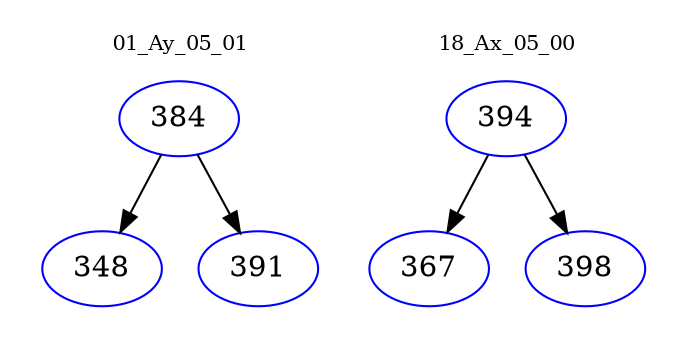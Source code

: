 digraph{
subgraph cluster_0 {
color = white
label = "01_Ay_05_01";
fontsize=10;
T0_384 [label="384", color="blue"]
T0_384 -> T0_348 [color="black"]
T0_348 [label="348", color="blue"]
T0_384 -> T0_391 [color="black"]
T0_391 [label="391", color="blue"]
}
subgraph cluster_1 {
color = white
label = "18_Ax_05_00";
fontsize=10;
T1_394 [label="394", color="blue"]
T1_394 -> T1_367 [color="black"]
T1_367 [label="367", color="blue"]
T1_394 -> T1_398 [color="black"]
T1_398 [label="398", color="blue"]
}
}
